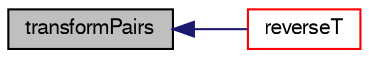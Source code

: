 digraph "transformPairs"
{
  bgcolor="transparent";
  edge [fontname="FreeSans",fontsize="10",labelfontname="FreeSans",labelfontsize="10"];
  node [fontname="FreeSans",fontsize="10",shape=record];
  rankdir="LR";
  Node90 [label="transformPairs",height=0.2,width=0.4,color="black", fillcolor="grey75", style="filled", fontcolor="black"];
  Node90 -> Node91 [dir="back",color="midnightblue",fontsize="10",style="solid",fontname="FreeSans"];
  Node91 [label="reverseT",height=0.2,width=0.4,color="red",URL="$a27278.html#a145548d15ede47292d35fc5dcc50aa3d",tooltip="Return neighbour-cell transformation tensor. "];
}
